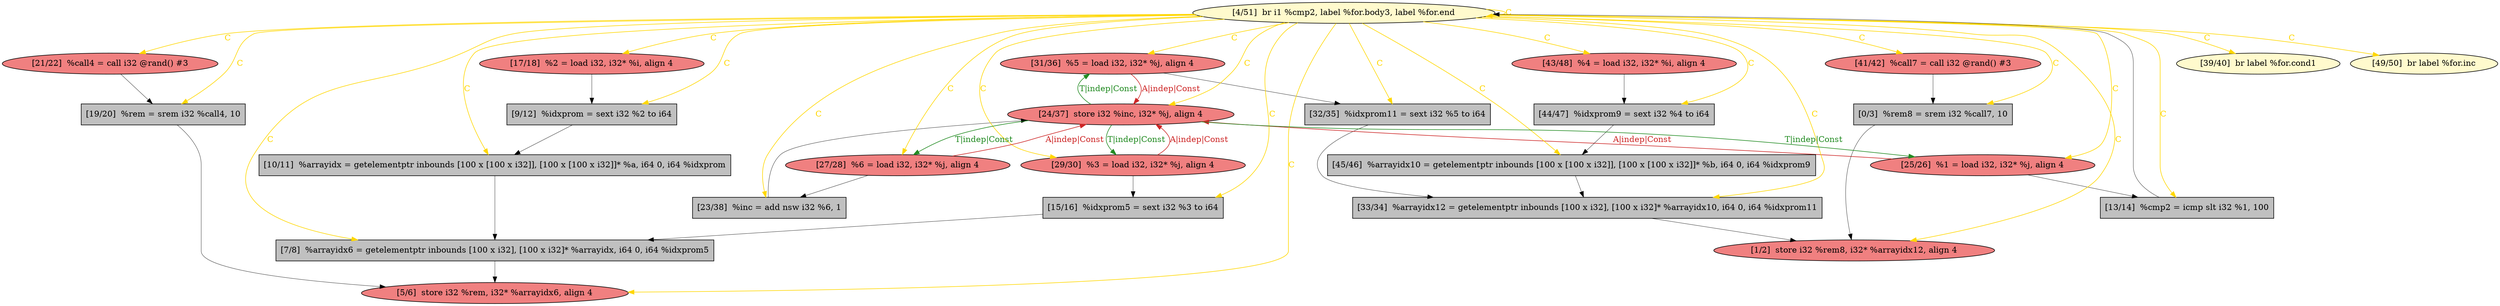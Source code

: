 
digraph G {


node1377 [fillcolor=grey,label="[19/20]  %rem = srem i32 %call4, 10",shape=rectangle,style=filled ]
node1375 [fillcolor=grey,label="[10/11]  %arrayidx = getelementptr inbounds [100 x [100 x i32]], [100 x [100 x i32]]* %a, i64 0, i64 %idxprom",shape=rectangle,style=filled ]
node1374 [fillcolor=lightcoral,label="[43/48]  %4 = load i32, i32* %i, align 4",shape=ellipse,style=filled ]
node1373 [fillcolor=grey,label="[15/16]  %idxprom5 = sext i32 %3 to i64",shape=rectangle,style=filled ]
node1372 [fillcolor=lightcoral,label="[17/18]  %2 = load i32, i32* %i, align 4",shape=ellipse,style=filled ]
node1370 [fillcolor=lightcoral,label="[31/36]  %5 = load i32, i32* %j, align 4",shape=ellipse,style=filled ]
node1368 [fillcolor=grey,label="[32/35]  %idxprom11 = sext i32 %5 to i64",shape=rectangle,style=filled ]
node1361 [fillcolor=lightcoral,label="[25/26]  %1 = load i32, i32* %j, align 4",shape=ellipse,style=filled ]
node1376 [fillcolor=lightcoral,label="[21/22]  %call4 = call i32 @rand() #3",shape=ellipse,style=filled ]
node1354 [fillcolor=lightcoral,label="[41/42]  %call7 = call i32 @rand() #3",shape=ellipse,style=filled ]
node1356 [fillcolor=grey,label="[7/8]  %arrayidx6 = getelementptr inbounds [100 x i32], [100 x i32]* %arrayidx, i64 0, i64 %idxprom5",shape=rectangle,style=filled ]
node1359 [fillcolor=grey,label="[44/47]  %idxprom9 = sext i32 %4 to i64",shape=rectangle,style=filled ]
node1355 [fillcolor=lightcoral,label="[5/6]  store i32 %rem, i32* %arrayidx6, align 4",shape=ellipse,style=filled ]
node1352 [fillcolor=grey,label="[0/3]  %rem8 = srem i32 %call7, 10",shape=rectangle,style=filled ]
node1366 [fillcolor=grey,label="[23/38]  %inc = add nsw i32 %6, 1",shape=rectangle,style=filled ]
node1357 [fillcolor=grey,label="[9/12]  %idxprom = sext i32 %2 to i64",shape=rectangle,style=filled ]
node1353 [fillcolor=lemonchiffon,label="[4/51]  br i1 %cmp2, label %for.body3, label %for.end",shape=ellipse,style=filled ]
node1367 [fillcolor=lightcoral,label="[24/37]  store i32 %inc, i32* %j, align 4",shape=ellipse,style=filled ]
node1358 [fillcolor=grey,label="[13/14]  %cmp2 = icmp slt i32 %1, 100",shape=rectangle,style=filled ]
node1363 [fillcolor=lemonchiffon,label="[39/40]  br label %for.cond1",shape=ellipse,style=filled ]
node1369 [fillcolor=lightcoral,label="[27/28]  %6 = load i32, i32* %j, align 4",shape=ellipse,style=filled ]
node1360 [fillcolor=lightcoral,label="[29/30]  %3 = load i32, i32* %j, align 4",shape=ellipse,style=filled ]
node1362 [fillcolor=lightcoral,label="[1/2]  store i32 %rem8, i32* %arrayidx12, align 4",shape=ellipse,style=filled ]
node1371 [fillcolor=grey,label="[45/46]  %arrayidx10 = getelementptr inbounds [100 x [100 x i32]], [100 x [100 x i32]]* %b, i64 0, i64 %idxprom9",shape=rectangle,style=filled ]
node1364 [fillcolor=lemonchiffon,label="[49/50]  br label %for.inc",shape=ellipse,style=filled ]
node1365 [fillcolor=grey,label="[33/34]  %arrayidx12 = getelementptr inbounds [100 x i32], [100 x i32]* %arrayidx10, i64 0, i64 %idxprom11",shape=rectangle,style=filled ]

node1353->node1361 [style=solid,color=gold,label="C",penwidth=1.0,fontcolor=gold ]
node1353->node1363 [style=solid,color=gold,label="C",penwidth=1.0,fontcolor=gold ]
node1353->node1369 [style=solid,color=gold,label="C",penwidth=1.0,fontcolor=gold ]
node1376->node1377 [style=solid,color=black,label="",penwidth=0.5,fontcolor=black ]
node1370->node1367 [style=solid,color=firebrick3,label="A|indep|Const",penwidth=1.0,fontcolor=firebrick3 ]
node1353->node1373 [style=solid,color=gold,label="C",penwidth=1.0,fontcolor=gold ]
node1360->node1367 [style=solid,color=firebrick3,label="A|indep|Const",penwidth=1.0,fontcolor=firebrick3 ]
node1367->node1360 [style=solid,color=forestgreen,label="T|indep|Const",penwidth=1.0,fontcolor=forestgreen ]
node1358->node1353 [style=solid,color=black,label="",penwidth=0.5,fontcolor=black ]
node1359->node1371 [style=solid,color=black,label="",penwidth=0.5,fontcolor=black ]
node1353->node1371 [style=solid,color=gold,label="C",penwidth=1.0,fontcolor=gold ]
node1356->node1355 [style=solid,color=black,label="",penwidth=0.5,fontcolor=black ]
node1353->node1366 [style=solid,color=gold,label="C",penwidth=1.0,fontcolor=gold ]
node1373->node1356 [style=solid,color=black,label="",penwidth=0.5,fontcolor=black ]
node1360->node1373 [style=solid,color=black,label="",penwidth=0.5,fontcolor=black ]
node1375->node1356 [style=solid,color=black,label="",penwidth=0.5,fontcolor=black ]
node1353->node1355 [style=solid,color=gold,label="C",penwidth=1.0,fontcolor=gold ]
node1353->node1357 [style=solid,color=gold,label="C",penwidth=1.0,fontcolor=gold ]
node1369->node1366 [style=solid,color=black,label="",penwidth=0.5,fontcolor=black ]
node1353->node1375 [style=solid,color=gold,label="C",penwidth=1.0,fontcolor=gold ]
node1353->node1368 [style=solid,color=gold,label="C",penwidth=1.0,fontcolor=gold ]
node1367->node1370 [style=solid,color=forestgreen,label="T|indep|Const",penwidth=1.0,fontcolor=forestgreen ]
node1353->node1360 [style=solid,color=gold,label="C",penwidth=1.0,fontcolor=gold ]
node1353->node1352 [style=solid,color=gold,label="C",penwidth=1.0,fontcolor=gold ]
node1353->node1362 [style=solid,color=gold,label="C",penwidth=1.0,fontcolor=gold ]
node1353->node1364 [style=solid,color=gold,label="C",penwidth=1.0,fontcolor=gold ]
node1353->node1359 [style=solid,color=gold,label="C",penwidth=1.0,fontcolor=gold ]
node1353->node1374 [style=solid,color=gold,label="C",penwidth=1.0,fontcolor=gold ]
node1357->node1375 [style=solid,color=black,label="",penwidth=0.5,fontcolor=black ]
node1353->node1367 [style=solid,color=gold,label="C",penwidth=1.0,fontcolor=gold ]
node1365->node1362 [style=solid,color=black,label="",penwidth=0.5,fontcolor=black ]
node1353->node1365 [style=solid,color=gold,label="C",penwidth=1.0,fontcolor=gold ]
node1353->node1370 [style=solid,color=gold,label="C",penwidth=1.0,fontcolor=gold ]
node1361->node1367 [style=solid,color=firebrick3,label="A|indep|Const",penwidth=1.0,fontcolor=firebrick3 ]
node1367->node1361 [style=solid,color=forestgreen,label="T|indep|Const",penwidth=1.0,fontcolor=forestgreen ]
node1371->node1365 [style=solid,color=black,label="",penwidth=0.5,fontcolor=black ]
node1366->node1367 [style=solid,color=black,label="",penwidth=0.5,fontcolor=black ]
node1353->node1377 [style=solid,color=gold,label="C",penwidth=1.0,fontcolor=gold ]
node1367->node1369 [style=solid,color=forestgreen,label="T|indep|Const",penwidth=1.0,fontcolor=forestgreen ]
node1361->node1358 [style=solid,color=black,label="",penwidth=0.5,fontcolor=black ]
node1352->node1362 [style=solid,color=black,label="",penwidth=0.5,fontcolor=black ]
node1353->node1354 [style=solid,color=gold,label="C",penwidth=1.0,fontcolor=gold ]
node1372->node1357 [style=solid,color=black,label="",penwidth=0.5,fontcolor=black ]
node1354->node1352 [style=solid,color=black,label="",penwidth=0.5,fontcolor=black ]
node1353->node1356 [style=solid,color=gold,label="C",penwidth=1.0,fontcolor=gold ]
node1353->node1376 [style=solid,color=gold,label="C",penwidth=1.0,fontcolor=gold ]
node1374->node1359 [style=solid,color=black,label="",penwidth=0.5,fontcolor=black ]
node1369->node1367 [style=solid,color=firebrick3,label="A|indep|Const",penwidth=1.0,fontcolor=firebrick3 ]
node1353->node1353 [style=solid,color=gold,label="C",penwidth=1.0,fontcolor=gold ]
node1377->node1355 [style=solid,color=black,label="",penwidth=0.5,fontcolor=black ]
node1353->node1372 [style=solid,color=gold,label="C",penwidth=1.0,fontcolor=gold ]
node1370->node1368 [style=solid,color=black,label="",penwidth=0.5,fontcolor=black ]
node1353->node1358 [style=solid,color=gold,label="C",penwidth=1.0,fontcolor=gold ]
node1368->node1365 [style=solid,color=black,label="",penwidth=0.5,fontcolor=black ]


}
